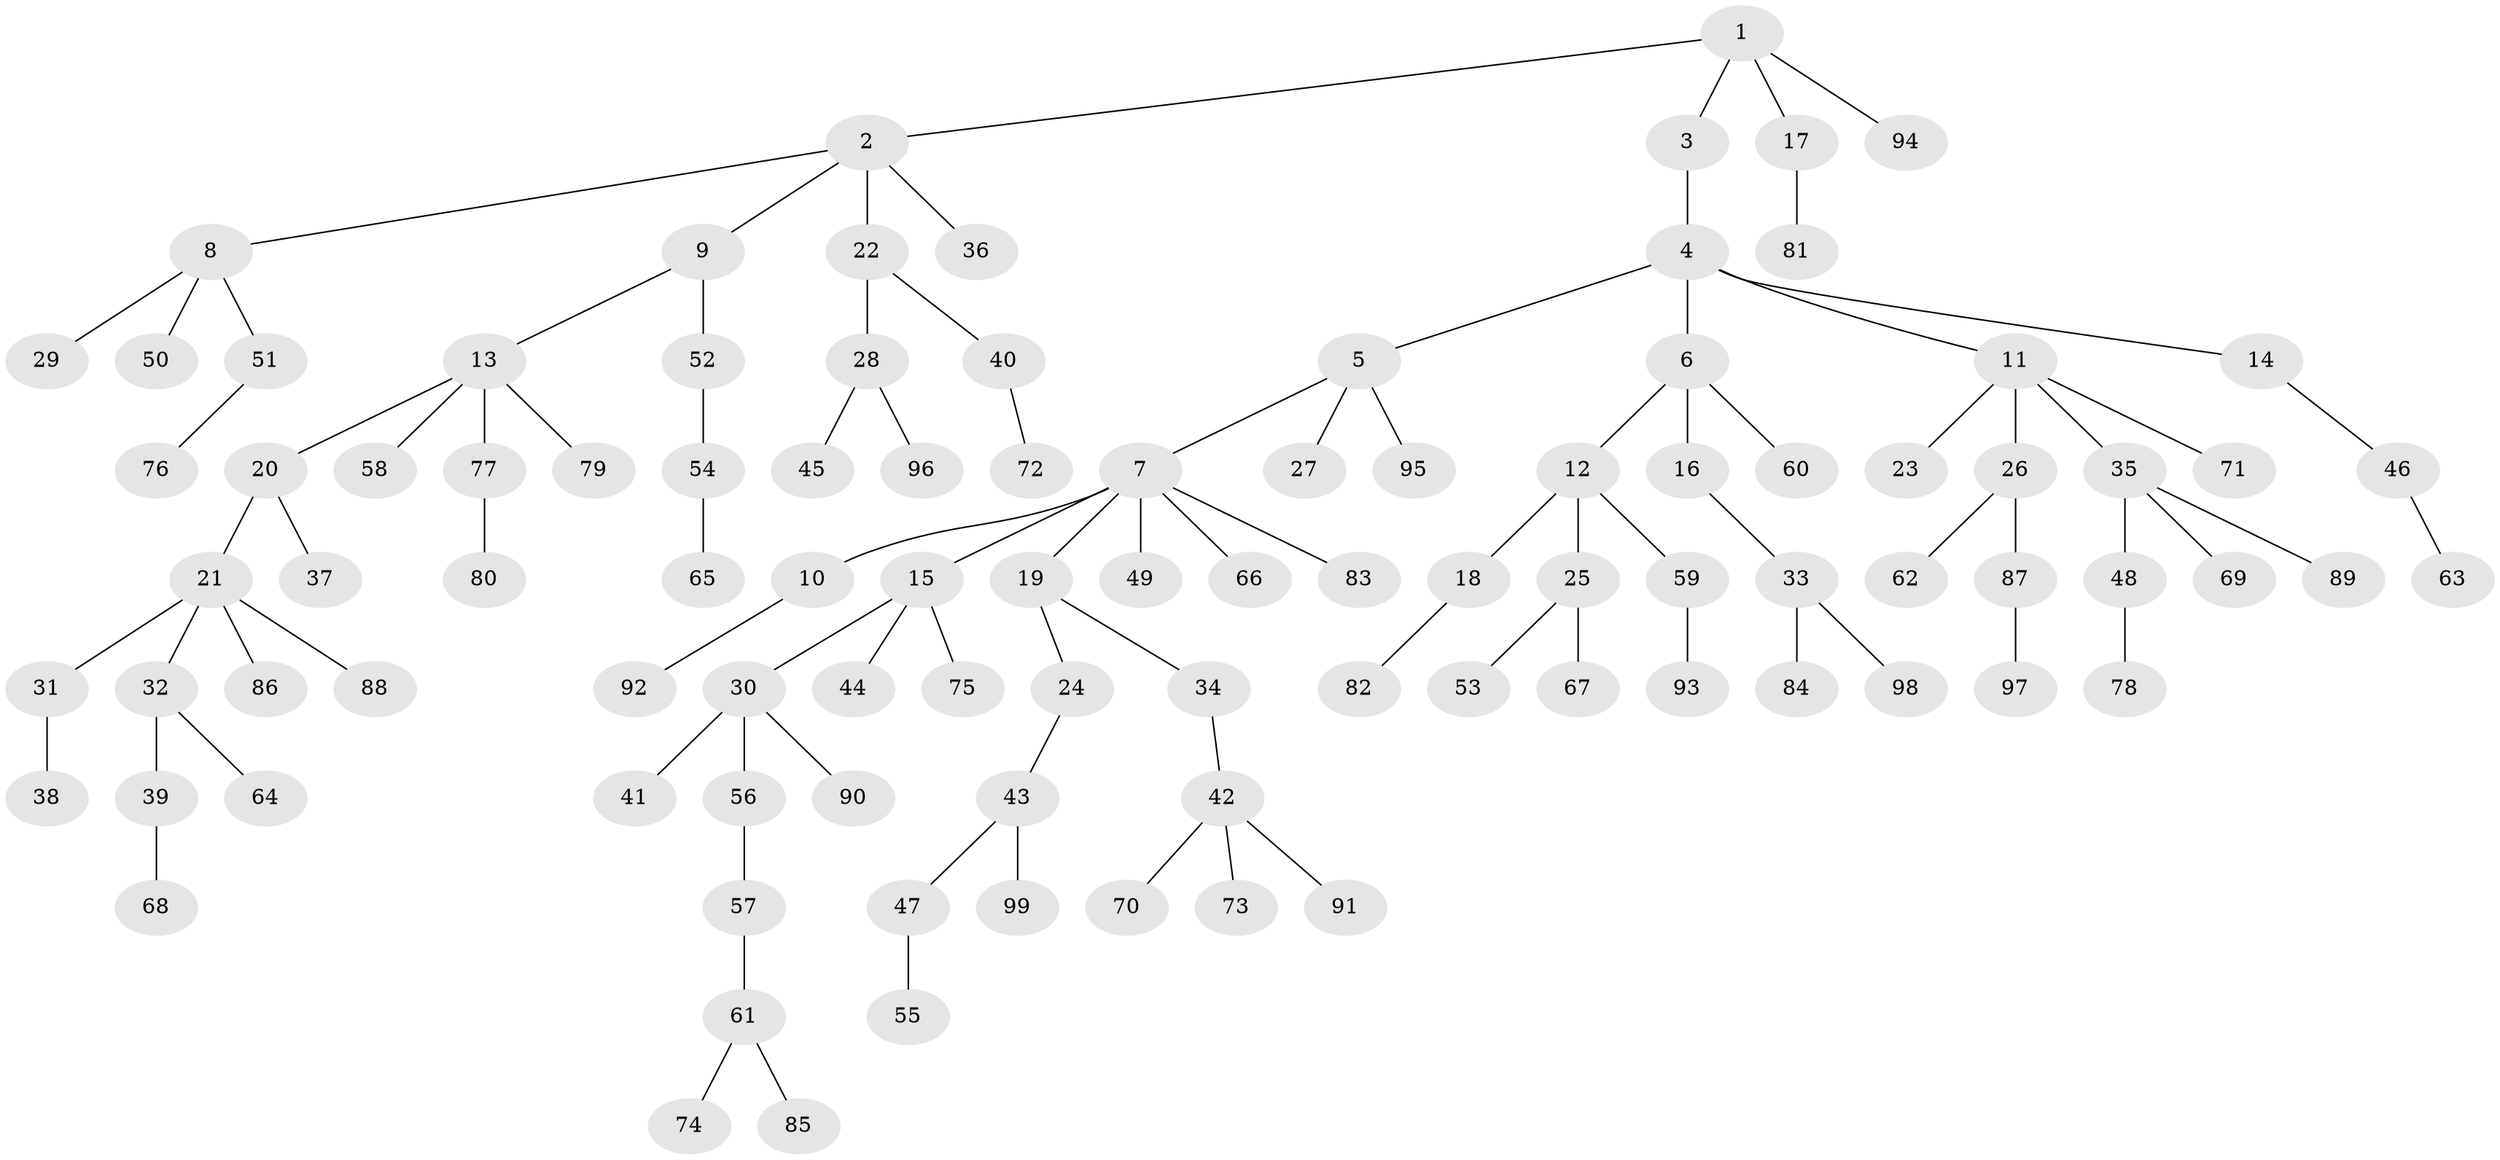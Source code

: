 // coarse degree distribution, {6: 0.061224489795918366, 2: 0.1836734693877551, 7: 0.02040816326530612, 4: 0.10204081632653061, 1: 0.6122448979591837, 3: 0.02040816326530612}
// Generated by graph-tools (version 1.1) at 2025/19/03/04/25 18:19:11]
// undirected, 99 vertices, 98 edges
graph export_dot {
graph [start="1"]
  node [color=gray90,style=filled];
  1;
  2;
  3;
  4;
  5;
  6;
  7;
  8;
  9;
  10;
  11;
  12;
  13;
  14;
  15;
  16;
  17;
  18;
  19;
  20;
  21;
  22;
  23;
  24;
  25;
  26;
  27;
  28;
  29;
  30;
  31;
  32;
  33;
  34;
  35;
  36;
  37;
  38;
  39;
  40;
  41;
  42;
  43;
  44;
  45;
  46;
  47;
  48;
  49;
  50;
  51;
  52;
  53;
  54;
  55;
  56;
  57;
  58;
  59;
  60;
  61;
  62;
  63;
  64;
  65;
  66;
  67;
  68;
  69;
  70;
  71;
  72;
  73;
  74;
  75;
  76;
  77;
  78;
  79;
  80;
  81;
  82;
  83;
  84;
  85;
  86;
  87;
  88;
  89;
  90;
  91;
  92;
  93;
  94;
  95;
  96;
  97;
  98;
  99;
  1 -- 2;
  1 -- 3;
  1 -- 17;
  1 -- 94;
  2 -- 8;
  2 -- 9;
  2 -- 22;
  2 -- 36;
  3 -- 4;
  4 -- 5;
  4 -- 6;
  4 -- 11;
  4 -- 14;
  5 -- 7;
  5 -- 27;
  5 -- 95;
  6 -- 12;
  6 -- 16;
  6 -- 60;
  7 -- 10;
  7 -- 15;
  7 -- 19;
  7 -- 49;
  7 -- 66;
  7 -- 83;
  8 -- 29;
  8 -- 50;
  8 -- 51;
  9 -- 13;
  9 -- 52;
  10 -- 92;
  11 -- 23;
  11 -- 26;
  11 -- 35;
  11 -- 71;
  12 -- 18;
  12 -- 25;
  12 -- 59;
  13 -- 20;
  13 -- 58;
  13 -- 77;
  13 -- 79;
  14 -- 46;
  15 -- 30;
  15 -- 44;
  15 -- 75;
  16 -- 33;
  17 -- 81;
  18 -- 82;
  19 -- 24;
  19 -- 34;
  20 -- 21;
  20 -- 37;
  21 -- 31;
  21 -- 32;
  21 -- 86;
  21 -- 88;
  22 -- 28;
  22 -- 40;
  24 -- 43;
  25 -- 53;
  25 -- 67;
  26 -- 62;
  26 -- 87;
  28 -- 45;
  28 -- 96;
  30 -- 41;
  30 -- 56;
  30 -- 90;
  31 -- 38;
  32 -- 39;
  32 -- 64;
  33 -- 84;
  33 -- 98;
  34 -- 42;
  35 -- 48;
  35 -- 69;
  35 -- 89;
  39 -- 68;
  40 -- 72;
  42 -- 70;
  42 -- 73;
  42 -- 91;
  43 -- 47;
  43 -- 99;
  46 -- 63;
  47 -- 55;
  48 -- 78;
  51 -- 76;
  52 -- 54;
  54 -- 65;
  56 -- 57;
  57 -- 61;
  59 -- 93;
  61 -- 74;
  61 -- 85;
  77 -- 80;
  87 -- 97;
}
